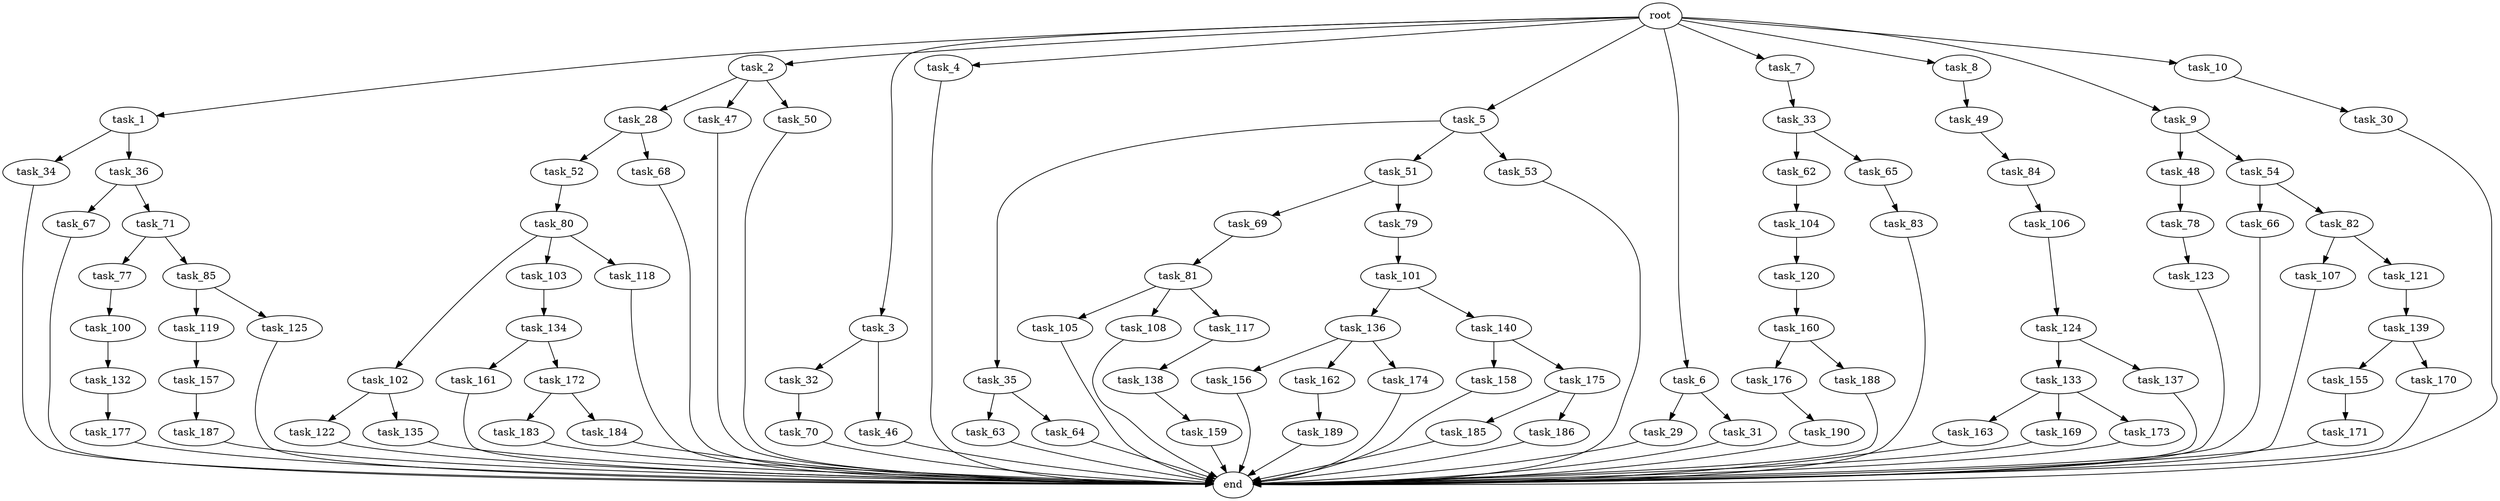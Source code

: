 digraph G {
  root [size="0.000000"];
  task_1 [size="102.400000"];
  task_2 [size="102.400000"];
  task_3 [size="102.400000"];
  task_4 [size="102.400000"];
  task_5 [size="102.400000"];
  task_6 [size="102.400000"];
  task_7 [size="102.400000"];
  task_8 [size="102.400000"];
  task_9 [size="102.400000"];
  task_10 [size="102.400000"];
  task_28 [size="7730941132.800000"];
  task_29 [size="69578470195.199997"];
  task_30 [size="85899345920.000000"];
  task_31 [size="69578470195.199997"];
  task_32 [size="13743895347.200001"];
  task_33 [size="30923764531.200001"];
  task_34 [size="13743895347.200001"];
  task_35 [size="13743895347.200001"];
  task_36 [size="13743895347.200001"];
  task_46 [size="13743895347.200001"];
  task_47 [size="7730941132.800000"];
  task_48 [size="42090679500.800003"];
  task_49 [size="30923764531.200001"];
  task_50 [size="7730941132.800000"];
  task_51 [size="13743895347.200001"];
  task_52 [size="85899345920.000000"];
  task_53 [size="13743895347.200001"];
  task_54 [size="42090679500.800003"];
  task_62 [size="54975581388.800003"];
  task_63 [size="85899345920.000000"];
  task_64 [size="85899345920.000000"];
  task_65 [size="54975581388.800003"];
  task_66 [size="21474836480.000000"];
  task_67 [size="42090679500.800003"];
  task_68 [size="85899345920.000000"];
  task_69 [size="69578470195.199997"];
  task_70 [size="21474836480.000000"];
  task_71 [size="42090679500.800003"];
  task_77 [size="3435973836.800000"];
  task_78 [size="42090679500.800003"];
  task_79 [size="69578470195.199997"];
  task_80 [size="85899345920.000000"];
  task_81 [size="3435973836.800000"];
  task_82 [size="21474836480.000000"];
  task_83 [size="13743895347.200001"];
  task_84 [size="3435973836.800000"];
  task_85 [size="3435973836.800000"];
  task_100 [size="3435973836.800000"];
  task_101 [size="7730941132.800000"];
  task_102 [size="30923764531.200001"];
  task_103 [size="30923764531.200001"];
  task_104 [size="3435973836.800000"];
  task_105 [size="7730941132.800000"];
  task_106 [size="85899345920.000000"];
  task_107 [size="69578470195.199997"];
  task_108 [size="7730941132.800000"];
  task_117 [size="7730941132.800000"];
  task_118 [size="30923764531.200001"];
  task_119 [size="30923764531.200001"];
  task_120 [size="85899345920.000000"];
  task_121 [size="69578470195.199997"];
  task_122 [size="42090679500.800003"];
  task_123 [size="85899345920.000000"];
  task_124 [size="54975581388.800003"];
  task_125 [size="30923764531.200001"];
  task_132 [size="30923764531.200001"];
  task_133 [size="42090679500.800003"];
  task_134 [size="3435973836.800000"];
  task_135 [size="42090679500.800003"];
  task_136 [size="13743895347.200001"];
  task_137 [size="42090679500.800003"];
  task_138 [size="69578470195.199997"];
  task_139 [size="42090679500.800003"];
  task_140 [size="13743895347.200001"];
  task_155 [size="85899345920.000000"];
  task_156 [size="7730941132.800000"];
  task_157 [size="69578470195.199997"];
  task_158 [size="42090679500.800003"];
  task_159 [size="30923764531.200001"];
  task_160 [size="30923764531.200001"];
  task_161 [size="13743895347.200001"];
  task_162 [size="7730941132.800000"];
  task_163 [size="54975581388.800003"];
  task_169 [size="54975581388.800003"];
  task_170 [size="85899345920.000000"];
  task_171 [size="85899345920.000000"];
  task_172 [size="13743895347.200001"];
  task_173 [size="54975581388.800003"];
  task_174 [size="7730941132.800000"];
  task_175 [size="42090679500.800003"];
  task_176 [size="3435973836.800000"];
  task_177 [size="30923764531.200001"];
  task_183 [size="69578470195.199997"];
  task_184 [size="69578470195.199997"];
  task_185 [size="13743895347.200001"];
  task_186 [size="13743895347.200001"];
  task_187 [size="69578470195.199997"];
  task_188 [size="3435973836.800000"];
  task_189 [size="13743895347.200001"];
  task_190 [size="3435973836.800000"];
  end [size="0.000000"];

  root -> task_1 [size="1.000000"];
  root -> task_2 [size="1.000000"];
  root -> task_3 [size="1.000000"];
  root -> task_4 [size="1.000000"];
  root -> task_5 [size="1.000000"];
  root -> task_6 [size="1.000000"];
  root -> task_7 [size="1.000000"];
  root -> task_8 [size="1.000000"];
  root -> task_9 [size="1.000000"];
  root -> task_10 [size="1.000000"];
  task_1 -> task_34 [size="134217728.000000"];
  task_1 -> task_36 [size="134217728.000000"];
  task_2 -> task_28 [size="75497472.000000"];
  task_2 -> task_47 [size="75497472.000000"];
  task_2 -> task_50 [size="75497472.000000"];
  task_3 -> task_32 [size="134217728.000000"];
  task_3 -> task_46 [size="134217728.000000"];
  task_4 -> end [size="1.000000"];
  task_5 -> task_35 [size="134217728.000000"];
  task_5 -> task_51 [size="134217728.000000"];
  task_5 -> task_53 [size="134217728.000000"];
  task_6 -> task_29 [size="679477248.000000"];
  task_6 -> task_31 [size="679477248.000000"];
  task_7 -> task_33 [size="301989888.000000"];
  task_8 -> task_49 [size="301989888.000000"];
  task_9 -> task_48 [size="411041792.000000"];
  task_9 -> task_54 [size="411041792.000000"];
  task_10 -> task_30 [size="838860800.000000"];
  task_28 -> task_52 [size="838860800.000000"];
  task_28 -> task_68 [size="838860800.000000"];
  task_29 -> end [size="1.000000"];
  task_30 -> end [size="1.000000"];
  task_31 -> end [size="1.000000"];
  task_32 -> task_70 [size="209715200.000000"];
  task_33 -> task_62 [size="536870912.000000"];
  task_33 -> task_65 [size="536870912.000000"];
  task_34 -> end [size="1.000000"];
  task_35 -> task_63 [size="838860800.000000"];
  task_35 -> task_64 [size="838860800.000000"];
  task_36 -> task_67 [size="411041792.000000"];
  task_36 -> task_71 [size="411041792.000000"];
  task_46 -> end [size="1.000000"];
  task_47 -> end [size="1.000000"];
  task_48 -> task_78 [size="411041792.000000"];
  task_49 -> task_84 [size="33554432.000000"];
  task_50 -> end [size="1.000000"];
  task_51 -> task_69 [size="679477248.000000"];
  task_51 -> task_79 [size="679477248.000000"];
  task_52 -> task_80 [size="838860800.000000"];
  task_53 -> end [size="1.000000"];
  task_54 -> task_66 [size="209715200.000000"];
  task_54 -> task_82 [size="209715200.000000"];
  task_62 -> task_104 [size="33554432.000000"];
  task_63 -> end [size="1.000000"];
  task_64 -> end [size="1.000000"];
  task_65 -> task_83 [size="134217728.000000"];
  task_66 -> end [size="1.000000"];
  task_67 -> end [size="1.000000"];
  task_68 -> end [size="1.000000"];
  task_69 -> task_81 [size="33554432.000000"];
  task_70 -> end [size="1.000000"];
  task_71 -> task_77 [size="33554432.000000"];
  task_71 -> task_85 [size="33554432.000000"];
  task_77 -> task_100 [size="33554432.000000"];
  task_78 -> task_123 [size="838860800.000000"];
  task_79 -> task_101 [size="75497472.000000"];
  task_80 -> task_102 [size="301989888.000000"];
  task_80 -> task_103 [size="301989888.000000"];
  task_80 -> task_118 [size="301989888.000000"];
  task_81 -> task_105 [size="75497472.000000"];
  task_81 -> task_108 [size="75497472.000000"];
  task_81 -> task_117 [size="75497472.000000"];
  task_82 -> task_107 [size="679477248.000000"];
  task_82 -> task_121 [size="679477248.000000"];
  task_83 -> end [size="1.000000"];
  task_84 -> task_106 [size="838860800.000000"];
  task_85 -> task_119 [size="301989888.000000"];
  task_85 -> task_125 [size="301989888.000000"];
  task_100 -> task_132 [size="301989888.000000"];
  task_101 -> task_136 [size="134217728.000000"];
  task_101 -> task_140 [size="134217728.000000"];
  task_102 -> task_122 [size="411041792.000000"];
  task_102 -> task_135 [size="411041792.000000"];
  task_103 -> task_134 [size="33554432.000000"];
  task_104 -> task_120 [size="838860800.000000"];
  task_105 -> end [size="1.000000"];
  task_106 -> task_124 [size="536870912.000000"];
  task_107 -> end [size="1.000000"];
  task_108 -> end [size="1.000000"];
  task_117 -> task_138 [size="679477248.000000"];
  task_118 -> end [size="1.000000"];
  task_119 -> task_157 [size="679477248.000000"];
  task_120 -> task_160 [size="301989888.000000"];
  task_121 -> task_139 [size="411041792.000000"];
  task_122 -> end [size="1.000000"];
  task_123 -> end [size="1.000000"];
  task_124 -> task_133 [size="411041792.000000"];
  task_124 -> task_137 [size="411041792.000000"];
  task_125 -> end [size="1.000000"];
  task_132 -> task_177 [size="301989888.000000"];
  task_133 -> task_163 [size="536870912.000000"];
  task_133 -> task_169 [size="536870912.000000"];
  task_133 -> task_173 [size="536870912.000000"];
  task_134 -> task_161 [size="134217728.000000"];
  task_134 -> task_172 [size="134217728.000000"];
  task_135 -> end [size="1.000000"];
  task_136 -> task_156 [size="75497472.000000"];
  task_136 -> task_162 [size="75497472.000000"];
  task_136 -> task_174 [size="75497472.000000"];
  task_137 -> end [size="1.000000"];
  task_138 -> task_159 [size="301989888.000000"];
  task_139 -> task_155 [size="838860800.000000"];
  task_139 -> task_170 [size="838860800.000000"];
  task_140 -> task_158 [size="411041792.000000"];
  task_140 -> task_175 [size="411041792.000000"];
  task_155 -> task_171 [size="838860800.000000"];
  task_156 -> end [size="1.000000"];
  task_157 -> task_187 [size="679477248.000000"];
  task_158 -> end [size="1.000000"];
  task_159 -> end [size="1.000000"];
  task_160 -> task_176 [size="33554432.000000"];
  task_160 -> task_188 [size="33554432.000000"];
  task_161 -> end [size="1.000000"];
  task_162 -> task_189 [size="134217728.000000"];
  task_163 -> end [size="1.000000"];
  task_169 -> end [size="1.000000"];
  task_170 -> end [size="1.000000"];
  task_171 -> end [size="1.000000"];
  task_172 -> task_183 [size="679477248.000000"];
  task_172 -> task_184 [size="679477248.000000"];
  task_173 -> end [size="1.000000"];
  task_174 -> end [size="1.000000"];
  task_175 -> task_185 [size="134217728.000000"];
  task_175 -> task_186 [size="134217728.000000"];
  task_176 -> task_190 [size="33554432.000000"];
  task_177 -> end [size="1.000000"];
  task_183 -> end [size="1.000000"];
  task_184 -> end [size="1.000000"];
  task_185 -> end [size="1.000000"];
  task_186 -> end [size="1.000000"];
  task_187 -> end [size="1.000000"];
  task_188 -> end [size="1.000000"];
  task_189 -> end [size="1.000000"];
  task_190 -> end [size="1.000000"];
}
